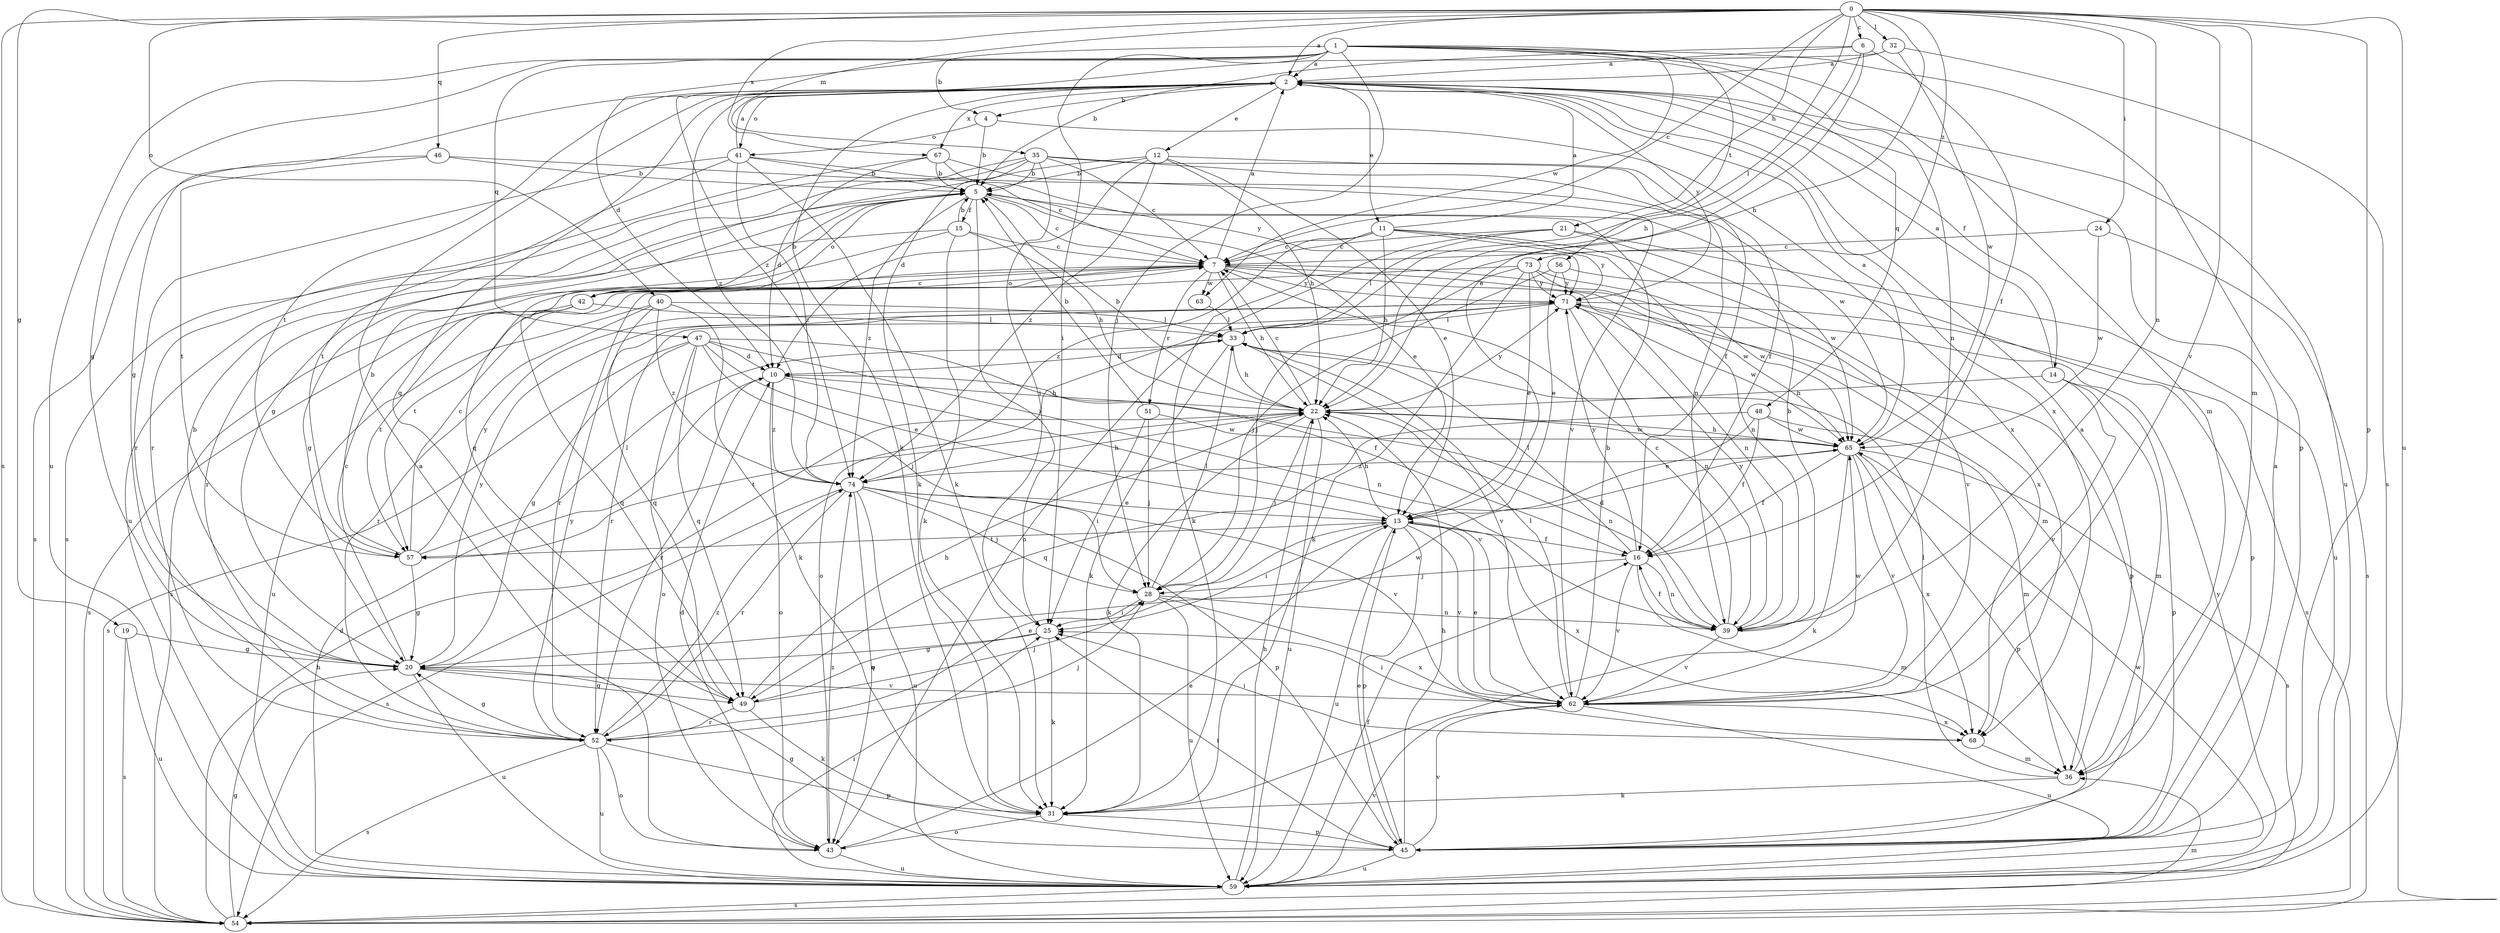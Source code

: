 strict digraph  {
0;
1;
2;
4;
5;
6;
7;
10;
11;
12;
13;
14;
15;
16;
19;
20;
21;
22;
24;
25;
28;
31;
32;
33;
35;
36;
39;
40;
41;
42;
43;
45;
46;
47;
48;
49;
51;
52;
54;
56;
57;
59;
62;
63;
65;
67;
68;
71;
73;
74;
0 -> 2  [label=a];
0 -> 6  [label=c];
0 -> 7  [label=c];
0 -> 19  [label=g];
0 -> 21  [label=h];
0 -> 22  [label=h];
0 -> 24  [label=i];
0 -> 32  [label=l];
0 -> 33  [label=l];
0 -> 35  [label=m];
0 -> 36  [label=m];
0 -> 39  [label=n];
0 -> 40  [label=o];
0 -> 45  [label=p];
0 -> 46  [label=q];
0 -> 54  [label=s];
0 -> 59  [label=u];
0 -> 62  [label=v];
0 -> 67  [label=x];
0 -> 73  [label=z];
1 -> 2  [label=a];
1 -> 4  [label=b];
1 -> 10  [label=d];
1 -> 20  [label=g];
1 -> 25  [label=i];
1 -> 28  [label=j];
1 -> 36  [label=m];
1 -> 39  [label=n];
1 -> 45  [label=p];
1 -> 47  [label=q];
1 -> 48  [label=q];
1 -> 56  [label=t];
1 -> 59  [label=u];
1 -> 63  [label=w];
2 -> 4  [label=b];
2 -> 11  [label=e];
2 -> 12  [label=e];
2 -> 14  [label=f];
2 -> 20  [label=g];
2 -> 31  [label=k];
2 -> 41  [label=o];
2 -> 49  [label=q];
2 -> 57  [label=t];
2 -> 59  [label=u];
2 -> 67  [label=x];
2 -> 68  [label=x];
2 -> 71  [label=y];
2 -> 74  [label=z];
4 -> 5  [label=b];
4 -> 41  [label=o];
4 -> 68  [label=x];
5 -> 7  [label=c];
5 -> 13  [label=e];
5 -> 15  [label=f];
5 -> 25  [label=i];
5 -> 42  [label=o];
5 -> 49  [label=q];
5 -> 74  [label=z];
6 -> 2  [label=a];
6 -> 5  [label=b];
6 -> 13  [label=e];
6 -> 16  [label=f];
6 -> 22  [label=h];
7 -> 2  [label=a];
7 -> 22  [label=h];
7 -> 36  [label=m];
7 -> 39  [label=n];
7 -> 42  [label=o];
7 -> 51  [label=r];
7 -> 54  [label=s];
7 -> 57  [label=t];
7 -> 63  [label=w];
7 -> 65  [label=w];
7 -> 71  [label=y];
10 -> 22  [label=h];
10 -> 43  [label=o];
10 -> 52  [label=r];
10 -> 62  [label=v];
10 -> 74  [label=z];
11 -> 2  [label=a];
11 -> 7  [label=c];
11 -> 22  [label=h];
11 -> 31  [label=k];
11 -> 39  [label=n];
11 -> 68  [label=x];
11 -> 71  [label=y];
11 -> 74  [label=z];
12 -> 5  [label=b];
12 -> 10  [label=d];
12 -> 13  [label=e];
12 -> 16  [label=f];
12 -> 20  [label=g];
12 -> 22  [label=h];
12 -> 74  [label=z];
13 -> 16  [label=f];
13 -> 22  [label=h];
13 -> 25  [label=i];
13 -> 45  [label=p];
13 -> 57  [label=t];
13 -> 59  [label=u];
13 -> 62  [label=v];
13 -> 68  [label=x];
14 -> 2  [label=a];
14 -> 22  [label=h];
14 -> 36  [label=m];
14 -> 45  [label=p];
14 -> 62  [label=v];
15 -> 5  [label=b];
15 -> 7  [label=c];
15 -> 20  [label=g];
15 -> 22  [label=h];
15 -> 31  [label=k];
15 -> 52  [label=r];
16 -> 28  [label=j];
16 -> 33  [label=l];
16 -> 36  [label=m];
16 -> 39  [label=n];
16 -> 62  [label=v];
16 -> 71  [label=y];
19 -> 20  [label=g];
19 -> 54  [label=s];
19 -> 59  [label=u];
20 -> 5  [label=b];
20 -> 7  [label=c];
20 -> 49  [label=q];
20 -> 59  [label=u];
20 -> 62  [label=v];
20 -> 65  [label=w];
20 -> 71  [label=y];
21 -> 7  [label=c];
21 -> 33  [label=l];
21 -> 43  [label=o];
21 -> 59  [label=u];
21 -> 65  [label=w];
22 -> 5  [label=b];
22 -> 7  [label=c];
22 -> 28  [label=j];
22 -> 31  [label=k];
22 -> 39  [label=n];
22 -> 57  [label=t];
22 -> 59  [label=u];
22 -> 65  [label=w];
22 -> 71  [label=y];
24 -> 7  [label=c];
24 -> 54  [label=s];
24 -> 65  [label=w];
25 -> 20  [label=g];
25 -> 31  [label=k];
25 -> 49  [label=q];
28 -> 25  [label=i];
28 -> 33  [label=l];
28 -> 39  [label=n];
28 -> 59  [label=u];
28 -> 68  [label=x];
31 -> 43  [label=o];
31 -> 45  [label=p];
32 -> 2  [label=a];
32 -> 54  [label=s];
32 -> 65  [label=w];
32 -> 74  [label=z];
33 -> 10  [label=d];
33 -> 22  [label=h];
33 -> 31  [label=k];
33 -> 62  [label=v];
35 -> 5  [label=b];
35 -> 7  [label=c];
35 -> 16  [label=f];
35 -> 25  [label=i];
35 -> 31  [label=k];
35 -> 39  [label=n];
35 -> 54  [label=s];
35 -> 59  [label=u];
36 -> 2  [label=a];
36 -> 31  [label=k];
36 -> 33  [label=l];
39 -> 5  [label=b];
39 -> 7  [label=c];
39 -> 10  [label=d];
39 -> 16  [label=f];
39 -> 62  [label=v];
39 -> 71  [label=y];
40 -> 31  [label=k];
40 -> 33  [label=l];
40 -> 49  [label=q];
40 -> 52  [label=r];
40 -> 59  [label=u];
40 -> 74  [label=z];
41 -> 2  [label=a];
41 -> 5  [label=b];
41 -> 31  [label=k];
41 -> 52  [label=r];
41 -> 57  [label=t];
41 -> 65  [label=w];
41 -> 74  [label=z];
42 -> 5  [label=b];
42 -> 7  [label=c];
42 -> 33  [label=l];
42 -> 49  [label=q];
42 -> 54  [label=s];
42 -> 57  [label=t];
43 -> 2  [label=a];
43 -> 10  [label=d];
43 -> 13  [label=e];
43 -> 59  [label=u];
43 -> 74  [label=z];
45 -> 2  [label=a];
45 -> 13  [label=e];
45 -> 20  [label=g];
45 -> 22  [label=h];
45 -> 25  [label=i];
45 -> 59  [label=u];
45 -> 62  [label=v];
46 -> 5  [label=b];
46 -> 7  [label=c];
46 -> 54  [label=s];
46 -> 57  [label=t];
47 -> 10  [label=d];
47 -> 13  [label=e];
47 -> 16  [label=f];
47 -> 20  [label=g];
47 -> 28  [label=j];
47 -> 39  [label=n];
47 -> 43  [label=o];
47 -> 49  [label=q];
47 -> 54  [label=s];
48 -> 13  [label=e];
48 -> 16  [label=f];
48 -> 36  [label=m];
48 -> 49  [label=q];
48 -> 65  [label=w];
49 -> 22  [label=h];
49 -> 28  [label=j];
49 -> 31  [label=k];
49 -> 52  [label=r];
51 -> 5  [label=b];
51 -> 25  [label=i];
51 -> 28  [label=j];
51 -> 65  [label=w];
52 -> 13  [label=e];
52 -> 20  [label=g];
52 -> 28  [label=j];
52 -> 43  [label=o];
52 -> 45  [label=p];
52 -> 54  [label=s];
52 -> 59  [label=u];
52 -> 71  [label=y];
52 -> 74  [label=z];
54 -> 20  [label=g];
54 -> 22  [label=h];
54 -> 36  [label=m];
56 -> 13  [label=e];
56 -> 28  [label=j];
56 -> 45  [label=p];
56 -> 71  [label=y];
57 -> 5  [label=b];
57 -> 7  [label=c];
57 -> 20  [label=g];
57 -> 33  [label=l];
57 -> 71  [label=y];
59 -> 10  [label=d];
59 -> 16  [label=f];
59 -> 22  [label=h];
59 -> 25  [label=i];
59 -> 54  [label=s];
59 -> 62  [label=v];
59 -> 65  [label=w];
59 -> 71  [label=y];
62 -> 5  [label=b];
62 -> 13  [label=e];
62 -> 25  [label=i];
62 -> 33  [label=l];
62 -> 59  [label=u];
62 -> 65  [label=w];
62 -> 68  [label=x];
63 -> 33  [label=l];
65 -> 2  [label=a];
65 -> 16  [label=f];
65 -> 22  [label=h];
65 -> 31  [label=k];
65 -> 45  [label=p];
65 -> 54  [label=s];
65 -> 62  [label=v];
65 -> 68  [label=x];
65 -> 74  [label=z];
67 -> 5  [label=b];
67 -> 10  [label=d];
67 -> 52  [label=r];
67 -> 62  [label=v];
67 -> 71  [label=y];
68 -> 25  [label=i];
68 -> 36  [label=m];
71 -> 33  [label=l];
71 -> 39  [label=n];
71 -> 43  [label=o];
71 -> 45  [label=p];
71 -> 52  [label=r];
71 -> 54  [label=s];
71 -> 65  [label=w];
73 -> 13  [label=e];
73 -> 28  [label=j];
73 -> 31  [label=k];
73 -> 52  [label=r];
73 -> 62  [label=v];
73 -> 65  [label=w];
73 -> 71  [label=y];
74 -> 13  [label=e];
74 -> 22  [label=h];
74 -> 28  [label=j];
74 -> 43  [label=o];
74 -> 45  [label=p];
74 -> 52  [label=r];
74 -> 54  [label=s];
74 -> 59  [label=u];
74 -> 62  [label=v];
}
